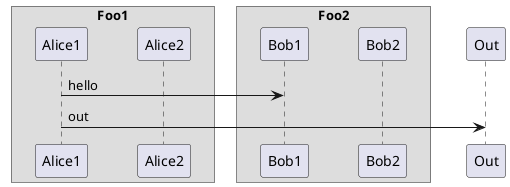 @startuml

'参与者之间的padding设置
skinparam ParticipantPadding 20
'盒子之间的padding值
skinparam BoxPadding 10

box "Foo1"
participant Alice1
participant Alice2
end box

box "Foo2"
participant Bob1
participant Bob2
end box

Alice1 -> Bob1 : hello
Alice1 -> Out : out

@enduml